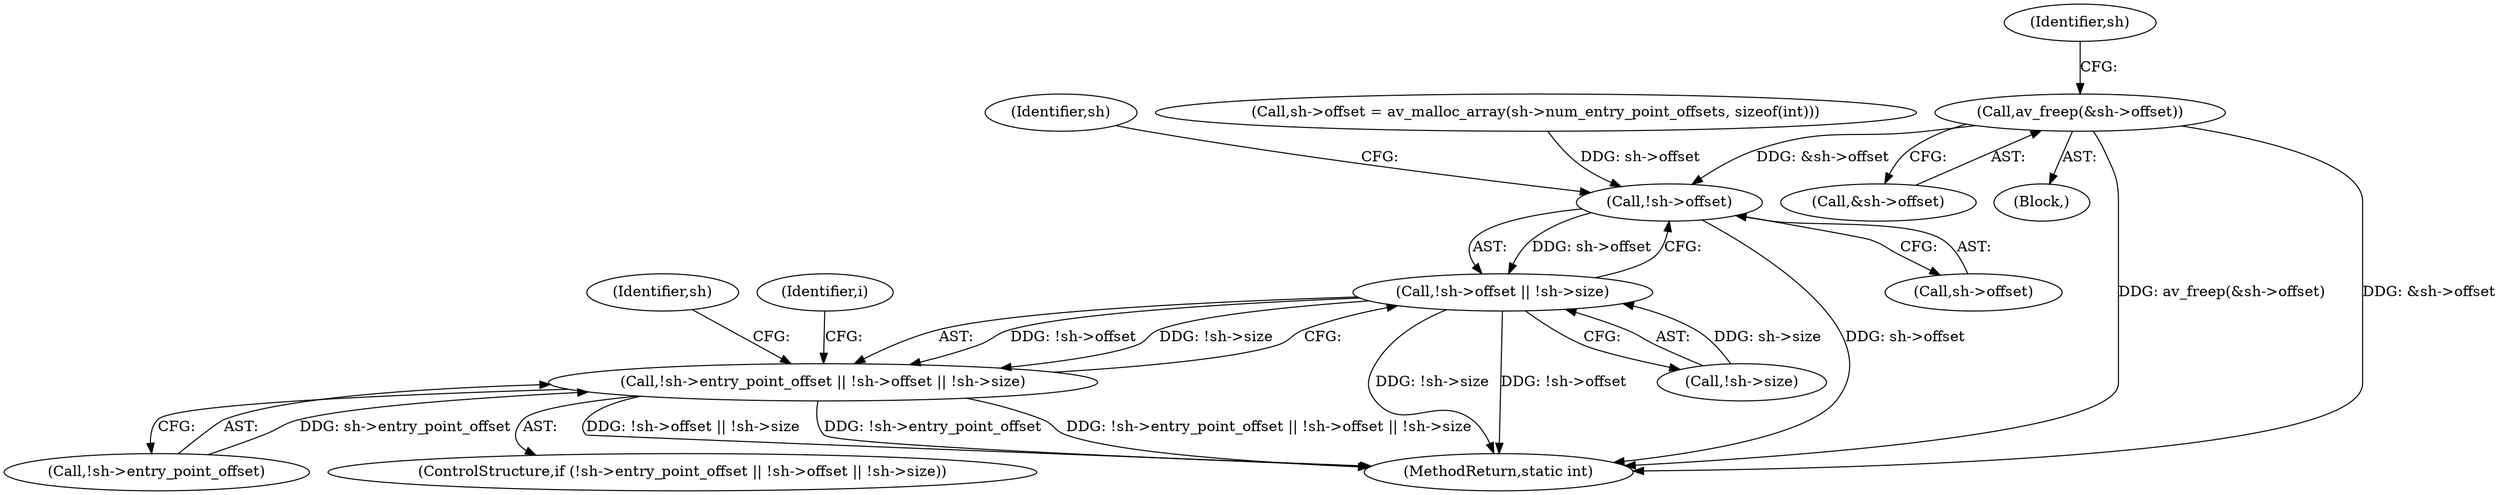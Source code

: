 digraph "0_FFmpeg_54655623a82632e7624714d7b2a3e039dc5faa7e_0@API" {
"1001872" [label="(Call,av_freep(&sh->offset))"];
"1001919" [label="(Call,!sh->offset)"];
"1001918" [label="(Call,!sh->offset || !sh->size)"];
"1001913" [label="(Call,!sh->entry_point_offset || !sh->offset || !sh->size)"];
"1001930" [label="(Identifier,sh)"];
"1001873" [label="(Call,&sh->offset)"];
"1001913" [label="(Call,!sh->entry_point_offset || !sh->offset || !sh->size)"];
"1001925" [label="(Identifier,sh)"];
"1001944" [label="(Identifier,i)"];
"1001872" [label="(Call,av_freep(&sh->offset))"];
"1001919" [label="(Call,!sh->offset)"];
"1001892" [label="(Call,sh->offset = av_malloc_array(sh->num_entry_point_offsets, sizeof(int)))"];
"1001836" [label="(Block,)"];
"1002212" [label="(MethodReturn,static int)"];
"1001880" [label="(Identifier,sh)"];
"1001920" [label="(Call,sh->offset)"];
"1001923" [label="(Call,!sh->size)"];
"1001914" [label="(Call,!sh->entry_point_offset)"];
"1001918" [label="(Call,!sh->offset || !sh->size)"];
"1001912" [label="(ControlStructure,if (!sh->entry_point_offset || !sh->offset || !sh->size))"];
"1001872" -> "1001836"  [label="AST: "];
"1001872" -> "1001873"  [label="CFG: "];
"1001873" -> "1001872"  [label="AST: "];
"1001880" -> "1001872"  [label="CFG: "];
"1001872" -> "1002212"  [label="DDG: av_freep(&sh->offset)"];
"1001872" -> "1002212"  [label="DDG: &sh->offset"];
"1001872" -> "1001919"  [label="DDG: &sh->offset"];
"1001919" -> "1001918"  [label="AST: "];
"1001919" -> "1001920"  [label="CFG: "];
"1001920" -> "1001919"  [label="AST: "];
"1001925" -> "1001919"  [label="CFG: "];
"1001918" -> "1001919"  [label="CFG: "];
"1001919" -> "1002212"  [label="DDG: sh->offset"];
"1001919" -> "1001918"  [label="DDG: sh->offset"];
"1001892" -> "1001919"  [label="DDG: sh->offset"];
"1001918" -> "1001913"  [label="AST: "];
"1001918" -> "1001923"  [label="CFG: "];
"1001923" -> "1001918"  [label="AST: "];
"1001913" -> "1001918"  [label="CFG: "];
"1001918" -> "1002212"  [label="DDG: !sh->size"];
"1001918" -> "1002212"  [label="DDG: !sh->offset"];
"1001918" -> "1001913"  [label="DDG: !sh->offset"];
"1001918" -> "1001913"  [label="DDG: !sh->size"];
"1001923" -> "1001918"  [label="DDG: sh->size"];
"1001913" -> "1001912"  [label="AST: "];
"1001913" -> "1001914"  [label="CFG: "];
"1001914" -> "1001913"  [label="AST: "];
"1001930" -> "1001913"  [label="CFG: "];
"1001944" -> "1001913"  [label="CFG: "];
"1001913" -> "1002212"  [label="DDG: !sh->offset || !sh->size"];
"1001913" -> "1002212"  [label="DDG: !sh->entry_point_offset"];
"1001913" -> "1002212"  [label="DDG: !sh->entry_point_offset || !sh->offset || !sh->size"];
"1001914" -> "1001913"  [label="DDG: sh->entry_point_offset"];
}
